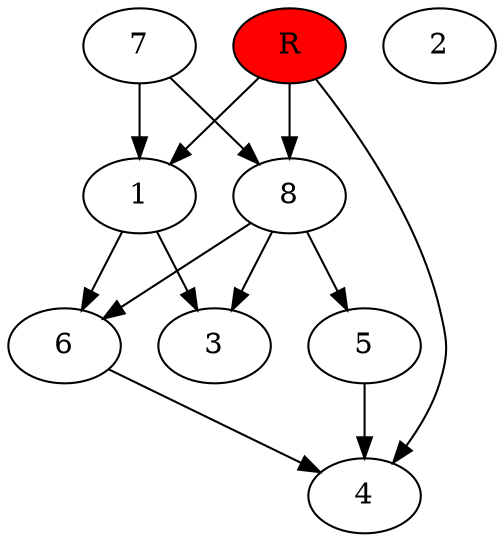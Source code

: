digraph prb32190 {
	1
	2
	3
	4
	5
	6
	7
	8
	R [fillcolor="#ff0000" style=filled]
	1 -> 3
	1 -> 6
	5 -> 4
	6 -> 4
	7 -> 1
	7 -> 8
	8 -> 3
	8 -> 5
	8 -> 6
	R -> 1
	R -> 4
	R -> 8
}
